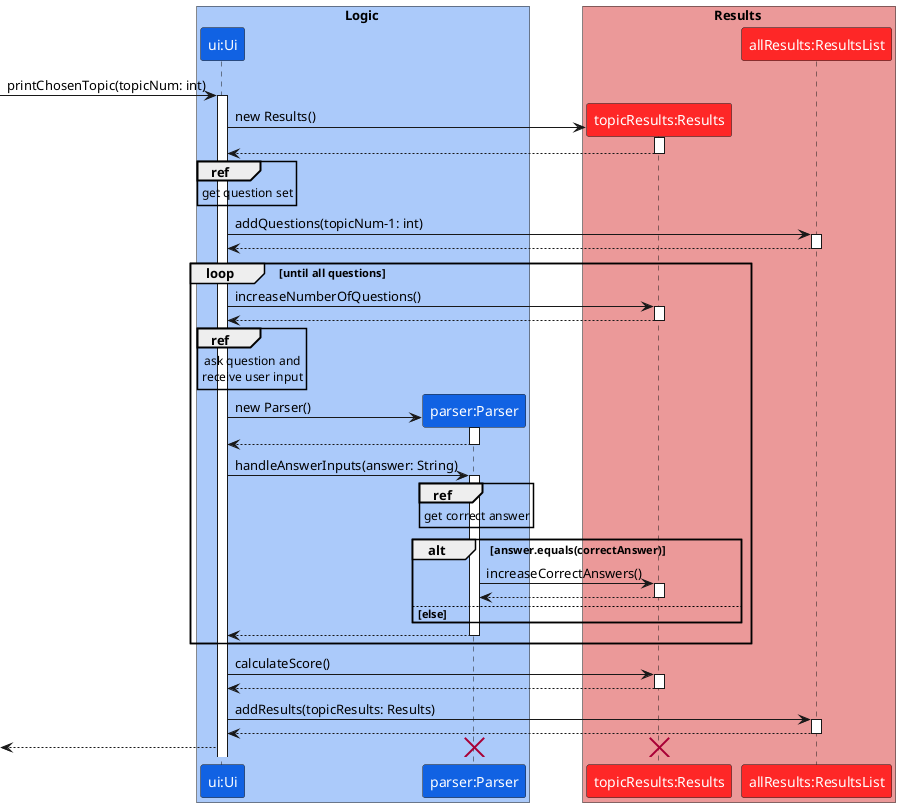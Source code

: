 @startuml

skinparam ParticipantFontColor #FFFFFF

box Logic #ABCAFA
participant "ui:Ui" as Ui #1162E3
participant "parser:Parser" as Parser #1162E3
end box

box Results #EB9999
participant "topicResults:Results" as Results #FE2727
participant "allResults:ResultsList" as ResultsList #FE2727
end box

[-> Ui : printChosenTopic(topicNum: int)
activate Ui

create Results
Ui -> Results : new Results()
activate Results
Results --> Ui
deactivate Results

ref over Ui : get question set

Ui -> ResultsList : addQuestions(topicNum-1: int)
activate ResultsList
ResultsList --> Ui
deactivate ResultsList

loop until all questions

Ui -> Results : increaseNumberOfQuestions()
activate Results
Results --> Ui
deactivate Results

ref over Ui
ask question and
receive user input
end ref

create Parser
Ui -> Parser : new Parser()
activate Parser
Parser --> Ui
deactivate Parser

Ui -> Parser : handleAnswerInputs(answer: String)
activate Parser

ref over Parser : get correct answer

alt answer.equals(correctAnswer)
Parser -> Results : increaseCorrectAnswers()
activate Results
Results --> Parser
deactivate Results

else else
end

Parser --> Ui
deactivate Parser
end

Ui -> Results : calculateScore()
activate Results
Results --> Ui
deactivate Results

Ui -> ResultsList : addResults(topicResults: Results)
activate ResultsList
ResultsList --> Ui
deactivate ResultsList

Ui -->[

destroy Results
destroy Parser

@enduml